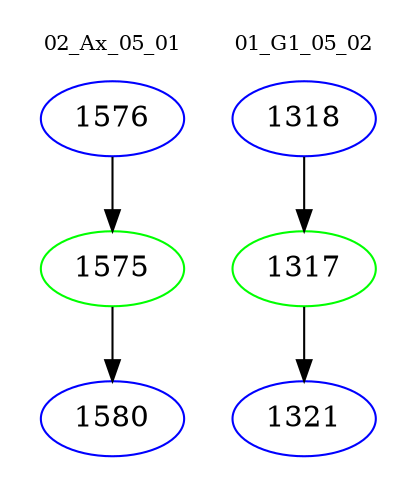 digraph{
subgraph cluster_0 {
color = white
label = "02_Ax_05_01";
fontsize=10;
T0_1576 [label="1576", color="blue"]
T0_1576 -> T0_1575 [color="black"]
T0_1575 [label="1575", color="green"]
T0_1575 -> T0_1580 [color="black"]
T0_1580 [label="1580", color="blue"]
}
subgraph cluster_1 {
color = white
label = "01_G1_05_02";
fontsize=10;
T1_1318 [label="1318", color="blue"]
T1_1318 -> T1_1317 [color="black"]
T1_1317 [label="1317", color="green"]
T1_1317 -> T1_1321 [color="black"]
T1_1321 [label="1321", color="blue"]
}
}
